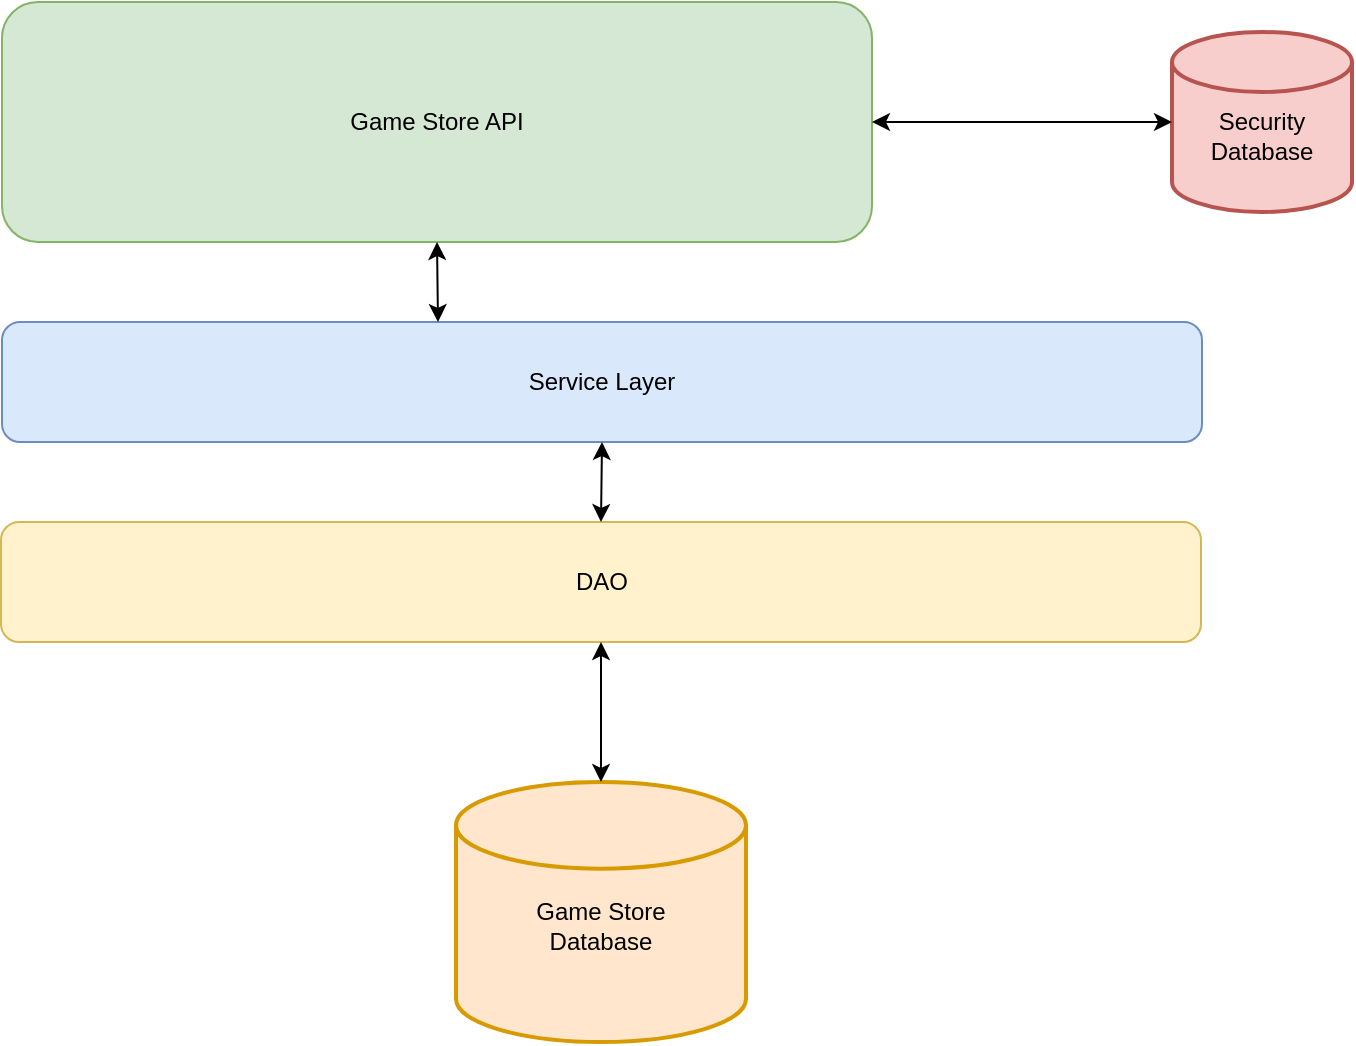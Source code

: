 <mxfile version="11.0.2" type="device"><diagram id="VZAQ1SgA5KKwzdp5IelO" name="Page-1"><mxGraphModel dx="1146" dy="775" grid="1" gridSize="10" guides="1" tooltips="1" connect="1" arrows="1" fold="1" page="1" pageScale="1" pageWidth="850" pageHeight="1100" math="0" shadow="0"><root><mxCell id="0"/><mxCell id="1" parent="0"/><mxCell id="4Be7q0w-jJR9cmBGlaEl-1" value="&lt;br&gt;Game Store&lt;br&gt;Database" style="strokeWidth=2;html=1;shape=mxgraph.flowchart.database;whiteSpace=wrap;fillColor=#ffe6cc;strokeColor=#d79b00;" vertex="1" parent="1"><mxGeometry x="352" y="550" width="145" height="130" as="geometry"/></mxCell><mxCell id="4Be7q0w-jJR9cmBGlaEl-2" value="DAO" style="rounded=1;whiteSpace=wrap;html=1;fillColor=#fff2cc;strokeColor=#d6b656;" vertex="1" parent="1"><mxGeometry x="124.5" y="420" width="600" height="60" as="geometry"/></mxCell><mxCell id="4Be7q0w-jJR9cmBGlaEl-3" value="Service Layer" style="rounded=1;whiteSpace=wrap;html=1;fillColor=#dae8fc;strokeColor=#6c8ebf;" vertex="1" parent="1"><mxGeometry x="125" y="320" width="600" height="60" as="geometry"/></mxCell><mxCell id="4Be7q0w-jJR9cmBGlaEl-4" value="&lt;br&gt;Security Database" style="strokeWidth=2;html=1;shape=mxgraph.flowchart.database;whiteSpace=wrap;fillColor=#f8cecc;strokeColor=#b85450;" vertex="1" parent="1"><mxGeometry x="710" y="175" width="90" height="90" as="geometry"/></mxCell><mxCell id="4Be7q0w-jJR9cmBGlaEl-5" value="Game Store API" style="rounded=1;whiteSpace=wrap;html=1;fillColor=#d5e8d4;strokeColor=#82b366;" vertex="1" parent="1"><mxGeometry x="125" y="160" width="435" height="120" as="geometry"/></mxCell><mxCell id="4Be7q0w-jJR9cmBGlaEl-6" value="" style="endArrow=classic;startArrow=classic;html=1;entryX=0.5;entryY=1;entryDx=0;entryDy=0;exitX=0.5;exitY=0;exitDx=0;exitDy=0;exitPerimeter=0;" edge="1" parent="1" source="4Be7q0w-jJR9cmBGlaEl-1" target="4Be7q0w-jJR9cmBGlaEl-2"><mxGeometry width="50" height="50" relative="1" as="geometry"><mxPoint x="120" y="750" as="sourcePoint"/><mxPoint x="170" y="700" as="targetPoint"/></mxGeometry></mxCell><mxCell id="4Be7q0w-jJR9cmBGlaEl-7" value="" style="endArrow=classic;startArrow=classic;html=1;entryX=0.5;entryY=1;entryDx=0;entryDy=0;exitX=0.5;exitY=0;exitDx=0;exitDy=0;" edge="1" parent="1" source="4Be7q0w-jJR9cmBGlaEl-2" target="4Be7q0w-jJR9cmBGlaEl-3"><mxGeometry width="50" height="50" relative="1" as="geometry"><mxPoint x="120" y="750" as="sourcePoint"/><mxPoint x="170" y="700" as="targetPoint"/></mxGeometry></mxCell><mxCell id="4Be7q0w-jJR9cmBGlaEl-8" value="" style="endArrow=classic;startArrow=classic;html=1;entryX=0.5;entryY=1;entryDx=0;entryDy=0;" edge="1" parent="1" target="4Be7q0w-jJR9cmBGlaEl-5"><mxGeometry width="50" height="50" relative="1" as="geometry"><mxPoint x="343" y="320" as="sourcePoint"/><mxPoint x="170" y="700" as="targetPoint"/></mxGeometry></mxCell><mxCell id="4Be7q0w-jJR9cmBGlaEl-9" value="" style="endArrow=classic;startArrow=classic;html=1;entryX=0;entryY=0.5;entryDx=0;entryDy=0;entryPerimeter=0;exitX=1;exitY=0.5;exitDx=0;exitDy=0;" edge="1" parent="1" source="4Be7q0w-jJR9cmBGlaEl-5" target="4Be7q0w-jJR9cmBGlaEl-4"><mxGeometry width="50" height="50" relative="1" as="geometry"><mxPoint x="120" y="750" as="sourcePoint"/><mxPoint x="170" y="700" as="targetPoint"/></mxGeometry></mxCell></root></mxGraphModel></diagram></mxfile>